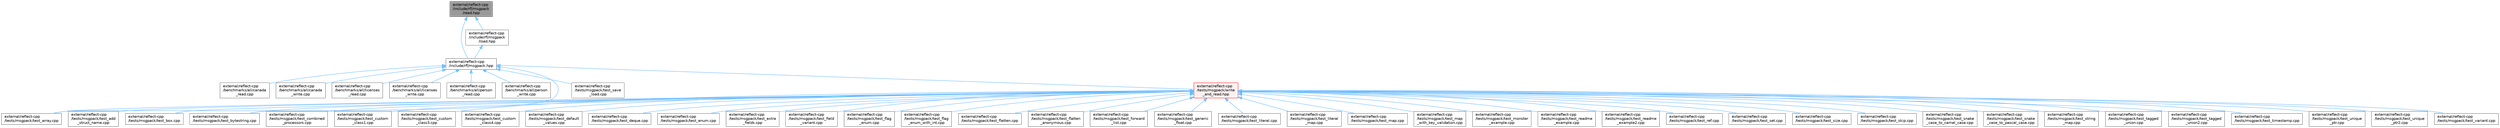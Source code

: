 digraph "external/reflect-cpp/include/rfl/msgpack/read.hpp"
{
 // LATEX_PDF_SIZE
  bgcolor="transparent";
  edge [fontname=Helvetica,fontsize=10,labelfontname=Helvetica,labelfontsize=10];
  node [fontname=Helvetica,fontsize=10,shape=box,height=0.2,width=0.4];
  Node1 [id="Node000001",label="external/reflect-cpp\l/include/rfl/msgpack\l/read.hpp",height=0.2,width=0.4,color="gray40", fillcolor="grey60", style="filled", fontcolor="black",tooltip=" "];
  Node1 -> Node2 [id="edge1_Node000001_Node000002",dir="back",color="steelblue1",style="solid",tooltip=" "];
  Node2 [id="Node000002",label="external/reflect-cpp\l/include/rfl/msgpack.hpp",height=0.2,width=0.4,color="grey40", fillcolor="white", style="filled",URL="$msgpack_8hpp.html",tooltip=" "];
  Node2 -> Node3 [id="edge2_Node000002_Node000003",dir="back",color="steelblue1",style="solid",tooltip=" "];
  Node3 [id="Node000003",label="external/reflect-cpp\l/benchmarks/all/canada\l_read.cpp",height=0.2,width=0.4,color="grey40", fillcolor="white", style="filled",URL="$canada__read_8cpp.html",tooltip=" "];
  Node2 -> Node4 [id="edge3_Node000002_Node000004",dir="back",color="steelblue1",style="solid",tooltip=" "];
  Node4 [id="Node000004",label="external/reflect-cpp\l/benchmarks/all/canada\l_write.cpp",height=0.2,width=0.4,color="grey40", fillcolor="white", style="filled",URL="$canada__write_8cpp.html",tooltip=" "];
  Node2 -> Node5 [id="edge4_Node000002_Node000005",dir="back",color="steelblue1",style="solid",tooltip=" "];
  Node5 [id="Node000005",label="external/reflect-cpp\l/benchmarks/all/licenses\l_read.cpp",height=0.2,width=0.4,color="grey40", fillcolor="white", style="filled",URL="$licenses__read_8cpp.html",tooltip=" "];
  Node2 -> Node6 [id="edge5_Node000002_Node000006",dir="back",color="steelblue1",style="solid",tooltip=" "];
  Node6 [id="Node000006",label="external/reflect-cpp\l/benchmarks/all/licenses\l_write.cpp",height=0.2,width=0.4,color="grey40", fillcolor="white", style="filled",URL="$licenses__write_8cpp.html",tooltip=" "];
  Node2 -> Node7 [id="edge6_Node000002_Node000007",dir="back",color="steelblue1",style="solid",tooltip=" "];
  Node7 [id="Node000007",label="external/reflect-cpp\l/benchmarks/all/person\l_read.cpp",height=0.2,width=0.4,color="grey40", fillcolor="white", style="filled",URL="$person__read_8cpp.html",tooltip=" "];
  Node2 -> Node8 [id="edge7_Node000002_Node000008",dir="back",color="steelblue1",style="solid",tooltip=" "];
  Node8 [id="Node000008",label="external/reflect-cpp\l/benchmarks/all/person\l_write.cpp",height=0.2,width=0.4,color="grey40", fillcolor="white", style="filled",URL="$person__write_8cpp.html",tooltip=" "];
  Node2 -> Node9 [id="edge8_Node000002_Node000009",dir="back",color="steelblue1",style="solid",tooltip=" "];
  Node9 [id="Node000009",label="external/reflect-cpp\l/tests/msgpack/test_array.cpp",height=0.2,width=0.4,color="grey40", fillcolor="white", style="filled",URL="$msgpack_2test__array_8cpp.html",tooltip=" "];
  Node2 -> Node10 [id="edge9_Node000002_Node000010",dir="back",color="steelblue1",style="solid",tooltip=" "];
  Node10 [id="Node000010",label="external/reflect-cpp\l/tests/msgpack/test_save\l_load.cpp",height=0.2,width=0.4,color="grey40", fillcolor="white", style="filled",URL="$msgpack_2test__save__load_8cpp.html",tooltip=" "];
  Node2 -> Node11 [id="edge10_Node000002_Node000011",dir="back",color="steelblue1",style="solid",tooltip=" "];
  Node11 [id="Node000011",label="external/reflect-cpp\l/tests/msgpack/write\l_and_read.hpp",height=0.2,width=0.4,color="red", fillcolor="#FFF0F0", style="filled",URL="$msgpack_2write__and__read_8hpp.html",tooltip=" "];
  Node11 -> Node12 [id="edge11_Node000011_Node000012",dir="back",color="steelblue1",style="solid",tooltip=" "];
  Node12 [id="Node000012",label="external/reflect-cpp\l/tests/msgpack/test_add\l_struct_name.cpp",height=0.2,width=0.4,color="grey40", fillcolor="white", style="filled",URL="$msgpack_2test__add__struct__name_8cpp.html",tooltip=" "];
  Node11 -> Node9 [id="edge12_Node000011_Node000009",dir="back",color="steelblue1",style="solid",tooltip=" "];
  Node11 -> Node13 [id="edge13_Node000011_Node000013",dir="back",color="steelblue1",style="solid",tooltip=" "];
  Node13 [id="Node000013",label="external/reflect-cpp\l/tests/msgpack/test_box.cpp",height=0.2,width=0.4,color="grey40", fillcolor="white", style="filled",URL="$msgpack_2test__box_8cpp.html",tooltip=" "];
  Node11 -> Node14 [id="edge14_Node000011_Node000014",dir="back",color="steelblue1",style="solid",tooltip=" "];
  Node14 [id="Node000014",label="external/reflect-cpp\l/tests/msgpack/test_bytestring.cpp",height=0.2,width=0.4,color="grey40", fillcolor="white", style="filled",URL="$msgpack_2test__bytestring_8cpp.html",tooltip=" "];
  Node11 -> Node15 [id="edge15_Node000011_Node000015",dir="back",color="steelblue1",style="solid",tooltip=" "];
  Node15 [id="Node000015",label="external/reflect-cpp\l/tests/msgpack/test_combined\l_processors.cpp",height=0.2,width=0.4,color="grey40", fillcolor="white", style="filled",URL="$msgpack_2test__combined__processors_8cpp.html",tooltip=" "];
  Node11 -> Node16 [id="edge16_Node000011_Node000016",dir="back",color="steelblue1",style="solid",tooltip=" "];
  Node16 [id="Node000016",label="external/reflect-cpp\l/tests/msgpack/test_custom\l_class1.cpp",height=0.2,width=0.4,color="grey40", fillcolor="white", style="filled",URL="$msgpack_2test__custom__class1_8cpp.html",tooltip=" "];
  Node11 -> Node17 [id="edge17_Node000011_Node000017",dir="back",color="steelblue1",style="solid",tooltip=" "];
  Node17 [id="Node000017",label="external/reflect-cpp\l/tests/msgpack/test_custom\l_class3.cpp",height=0.2,width=0.4,color="grey40", fillcolor="white", style="filled",URL="$msgpack_2test__custom__class3_8cpp.html",tooltip=" "];
  Node11 -> Node18 [id="edge18_Node000011_Node000018",dir="back",color="steelblue1",style="solid",tooltip=" "];
  Node18 [id="Node000018",label="external/reflect-cpp\l/tests/msgpack/test_custom\l_class4.cpp",height=0.2,width=0.4,color="grey40", fillcolor="white", style="filled",URL="$msgpack_2test__custom__class4_8cpp.html",tooltip=" "];
  Node11 -> Node19 [id="edge19_Node000011_Node000019",dir="back",color="steelblue1",style="solid",tooltip=" "];
  Node19 [id="Node000019",label="external/reflect-cpp\l/tests/msgpack/test_default\l_values.cpp",height=0.2,width=0.4,color="grey40", fillcolor="white", style="filled",URL="$msgpack_2test__default__values_8cpp.html",tooltip=" "];
  Node11 -> Node20 [id="edge20_Node000011_Node000020",dir="back",color="steelblue1",style="solid",tooltip=" "];
  Node20 [id="Node000020",label="external/reflect-cpp\l/tests/msgpack/test_deque.cpp",height=0.2,width=0.4,color="grey40", fillcolor="white", style="filled",URL="$msgpack_2test__deque_8cpp.html",tooltip=" "];
  Node11 -> Node21 [id="edge21_Node000011_Node000021",dir="back",color="steelblue1",style="solid",tooltip=" "];
  Node21 [id="Node000021",label="external/reflect-cpp\l/tests/msgpack/test_enum.cpp",height=0.2,width=0.4,color="grey40", fillcolor="white", style="filled",URL="$msgpack_2test__enum_8cpp.html",tooltip=" "];
  Node11 -> Node22 [id="edge22_Node000011_Node000022",dir="back",color="steelblue1",style="solid",tooltip=" "];
  Node22 [id="Node000022",label="external/reflect-cpp\l/tests/msgpack/test_extra\l_fields.cpp",height=0.2,width=0.4,color="grey40", fillcolor="white", style="filled",URL="$msgpack_2test__extra__fields_8cpp.html",tooltip=" "];
  Node11 -> Node23 [id="edge23_Node000011_Node000023",dir="back",color="steelblue1",style="solid",tooltip=" "];
  Node23 [id="Node000023",label="external/reflect-cpp\l/tests/msgpack/test_field\l_variant.cpp",height=0.2,width=0.4,color="grey40", fillcolor="white", style="filled",URL="$msgpack_2test__field__variant_8cpp.html",tooltip=" "];
  Node11 -> Node24 [id="edge24_Node000011_Node000024",dir="back",color="steelblue1",style="solid",tooltip=" "];
  Node24 [id="Node000024",label="external/reflect-cpp\l/tests/msgpack/test_flag\l_enum.cpp",height=0.2,width=0.4,color="grey40", fillcolor="white", style="filled",URL="$msgpack_2test__flag__enum_8cpp.html",tooltip=" "];
  Node11 -> Node25 [id="edge25_Node000011_Node000025",dir="back",color="steelblue1",style="solid",tooltip=" "];
  Node25 [id="Node000025",label="external/reflect-cpp\l/tests/msgpack/test_flag\l_enum_with_int.cpp",height=0.2,width=0.4,color="grey40", fillcolor="white", style="filled",URL="$msgpack_2test__flag__enum__with__int_8cpp.html",tooltip=" "];
  Node11 -> Node26 [id="edge26_Node000011_Node000026",dir="back",color="steelblue1",style="solid",tooltip=" "];
  Node26 [id="Node000026",label="external/reflect-cpp\l/tests/msgpack/test_flatten.cpp",height=0.2,width=0.4,color="grey40", fillcolor="white", style="filled",URL="$msgpack_2test__flatten_8cpp.html",tooltip=" "];
  Node11 -> Node27 [id="edge27_Node000011_Node000027",dir="back",color="steelblue1",style="solid",tooltip=" "];
  Node27 [id="Node000027",label="external/reflect-cpp\l/tests/msgpack/test_flatten\l_anonymous.cpp",height=0.2,width=0.4,color="grey40", fillcolor="white", style="filled",URL="$msgpack_2test__flatten__anonymous_8cpp.html",tooltip=" "];
  Node11 -> Node28 [id="edge28_Node000011_Node000028",dir="back",color="steelblue1",style="solid",tooltip=" "];
  Node28 [id="Node000028",label="external/reflect-cpp\l/tests/msgpack/test_forward\l_list.cpp",height=0.2,width=0.4,color="grey40", fillcolor="white", style="filled",URL="$msgpack_2test__forward__list_8cpp.html",tooltip=" "];
  Node11 -> Node29 [id="edge29_Node000011_Node000029",dir="back",color="steelblue1",style="solid",tooltip=" "];
  Node29 [id="Node000029",label="external/reflect-cpp\l/tests/msgpack/test_generic\l_float.cpp",height=0.2,width=0.4,color="grey40", fillcolor="white", style="filled",URL="$test__generic__float_8cpp.html",tooltip=" "];
  Node11 -> Node30 [id="edge30_Node000011_Node000030",dir="back",color="steelblue1",style="solid",tooltip=" "];
  Node30 [id="Node000030",label="external/reflect-cpp\l/tests/msgpack/test_literal.cpp",height=0.2,width=0.4,color="grey40", fillcolor="white", style="filled",URL="$msgpack_2test__literal_8cpp.html",tooltip=" "];
  Node11 -> Node31 [id="edge31_Node000011_Node000031",dir="back",color="steelblue1",style="solid",tooltip=" "];
  Node31 [id="Node000031",label="external/reflect-cpp\l/tests/msgpack/test_literal\l_map.cpp",height=0.2,width=0.4,color="grey40", fillcolor="white", style="filled",URL="$msgpack_2test__literal__map_8cpp.html",tooltip=" "];
  Node11 -> Node32 [id="edge32_Node000011_Node000032",dir="back",color="steelblue1",style="solid",tooltip=" "];
  Node32 [id="Node000032",label="external/reflect-cpp\l/tests/msgpack/test_map.cpp",height=0.2,width=0.4,color="grey40", fillcolor="white", style="filled",URL="$msgpack_2test__map_8cpp.html",tooltip=" "];
  Node11 -> Node33 [id="edge33_Node000011_Node000033",dir="back",color="steelblue1",style="solid",tooltip=" "];
  Node33 [id="Node000033",label="external/reflect-cpp\l/tests/msgpack/test_map\l_with_key_validation.cpp",height=0.2,width=0.4,color="grey40", fillcolor="white", style="filled",URL="$msgpack_2test__map__with__key__validation_8cpp.html",tooltip=" "];
  Node11 -> Node34 [id="edge34_Node000011_Node000034",dir="back",color="steelblue1",style="solid",tooltip=" "];
  Node34 [id="Node000034",label="external/reflect-cpp\l/tests/msgpack/test_monster\l_example.cpp",height=0.2,width=0.4,color="grey40", fillcolor="white", style="filled",URL="$msgpack_2test__monster__example_8cpp.html",tooltip=" "];
  Node11 -> Node35 [id="edge35_Node000011_Node000035",dir="back",color="steelblue1",style="solid",tooltip=" "];
  Node35 [id="Node000035",label="external/reflect-cpp\l/tests/msgpack/test_readme\l_example.cpp",height=0.2,width=0.4,color="grey40", fillcolor="white", style="filled",URL="$msgpack_2test__readme__example_8cpp.html",tooltip=" "];
  Node11 -> Node36 [id="edge36_Node000011_Node000036",dir="back",color="steelblue1",style="solid",tooltip=" "];
  Node36 [id="Node000036",label="external/reflect-cpp\l/tests/msgpack/test_readme\l_example2.cpp",height=0.2,width=0.4,color="grey40", fillcolor="white", style="filled",URL="$msgpack_2test__readme__example2_8cpp.html",tooltip=" "];
  Node11 -> Node37 [id="edge37_Node000011_Node000037",dir="back",color="steelblue1",style="solid",tooltip=" "];
  Node37 [id="Node000037",label="external/reflect-cpp\l/tests/msgpack/test_ref.cpp",height=0.2,width=0.4,color="grey40", fillcolor="white", style="filled",URL="$msgpack_2test__ref_8cpp.html",tooltip=" "];
  Node11 -> Node38 [id="edge38_Node000011_Node000038",dir="back",color="steelblue1",style="solid",tooltip=" "];
  Node38 [id="Node000038",label="external/reflect-cpp\l/tests/msgpack/test_set.cpp",height=0.2,width=0.4,color="grey40", fillcolor="white", style="filled",URL="$msgpack_2test__set_8cpp.html",tooltip=" "];
  Node11 -> Node39 [id="edge39_Node000011_Node000039",dir="back",color="steelblue1",style="solid",tooltip=" "];
  Node39 [id="Node000039",label="external/reflect-cpp\l/tests/msgpack/test_size.cpp",height=0.2,width=0.4,color="grey40", fillcolor="white", style="filled",URL="$msgpack_2test__size_8cpp.html",tooltip=" "];
  Node11 -> Node40 [id="edge40_Node000011_Node000040",dir="back",color="steelblue1",style="solid",tooltip=" "];
  Node40 [id="Node000040",label="external/reflect-cpp\l/tests/msgpack/test_skip.cpp",height=0.2,width=0.4,color="grey40", fillcolor="white", style="filled",URL="$msgpack_2test__skip_8cpp.html",tooltip=" "];
  Node11 -> Node41 [id="edge41_Node000011_Node000041",dir="back",color="steelblue1",style="solid",tooltip=" "];
  Node41 [id="Node000041",label="external/reflect-cpp\l/tests/msgpack/test_snake\l_case_to_camel_case.cpp",height=0.2,width=0.4,color="grey40", fillcolor="white", style="filled",URL="$msgpack_2test__snake__case__to__camel__case_8cpp.html",tooltip=" "];
  Node11 -> Node42 [id="edge42_Node000011_Node000042",dir="back",color="steelblue1",style="solid",tooltip=" "];
  Node42 [id="Node000042",label="external/reflect-cpp\l/tests/msgpack/test_snake\l_case_to_pascal_case.cpp",height=0.2,width=0.4,color="grey40", fillcolor="white", style="filled",URL="$msgpack_2test__snake__case__to__pascal__case_8cpp.html",tooltip=" "];
  Node11 -> Node43 [id="edge43_Node000011_Node000043",dir="back",color="steelblue1",style="solid",tooltip=" "];
  Node43 [id="Node000043",label="external/reflect-cpp\l/tests/msgpack/test_string\l_map.cpp",height=0.2,width=0.4,color="grey40", fillcolor="white", style="filled",URL="$msgpack_2test__string__map_8cpp.html",tooltip=" "];
  Node11 -> Node44 [id="edge44_Node000011_Node000044",dir="back",color="steelblue1",style="solid",tooltip=" "];
  Node44 [id="Node000044",label="external/reflect-cpp\l/tests/msgpack/test_tagged\l_union.cpp",height=0.2,width=0.4,color="grey40", fillcolor="white", style="filled",URL="$msgpack_2test__tagged__union_8cpp.html",tooltip=" "];
  Node11 -> Node45 [id="edge45_Node000011_Node000045",dir="back",color="steelblue1",style="solid",tooltip=" "];
  Node45 [id="Node000045",label="external/reflect-cpp\l/tests/msgpack/test_tagged\l_union2.cpp",height=0.2,width=0.4,color="grey40", fillcolor="white", style="filled",URL="$msgpack_2test__tagged__union2_8cpp.html",tooltip=" "];
  Node11 -> Node46 [id="edge46_Node000011_Node000046",dir="back",color="steelblue1",style="solid",tooltip=" "];
  Node46 [id="Node000046",label="external/reflect-cpp\l/tests/msgpack/test_timestamp.cpp",height=0.2,width=0.4,color="grey40", fillcolor="white", style="filled",URL="$msgpack_2test__timestamp_8cpp.html",tooltip=" "];
  Node11 -> Node47 [id="edge47_Node000011_Node000047",dir="back",color="steelblue1",style="solid",tooltip=" "];
  Node47 [id="Node000047",label="external/reflect-cpp\l/tests/msgpack/test_unique\l_ptr.cpp",height=0.2,width=0.4,color="grey40", fillcolor="white", style="filled",URL="$msgpack_2test__unique__ptr_8cpp.html",tooltip=" "];
  Node11 -> Node48 [id="edge48_Node000011_Node000048",dir="back",color="steelblue1",style="solid",tooltip=" "];
  Node48 [id="Node000048",label="external/reflect-cpp\l/tests/msgpack/test_unique\l_ptr2.cpp",height=0.2,width=0.4,color="grey40", fillcolor="white", style="filled",URL="$msgpack_2test__unique__ptr2_8cpp.html",tooltip=" "];
  Node11 -> Node49 [id="edge49_Node000011_Node000049",dir="back",color="steelblue1",style="solid",tooltip=" "];
  Node49 [id="Node000049",label="external/reflect-cpp\l/tests/msgpack/test_variant.cpp",height=0.2,width=0.4,color="grey40", fillcolor="white", style="filled",URL="$msgpack_2test__variant_8cpp.html",tooltip=" "];
  Node1 -> Node51 [id="edge50_Node000001_Node000051",dir="back",color="steelblue1",style="solid",tooltip=" "];
  Node51 [id="Node000051",label="external/reflect-cpp\l/include/rfl/msgpack\l/load.hpp",height=0.2,width=0.4,color="grey40", fillcolor="white", style="filled",URL="$msgpack_2load_8hpp.html",tooltip=" "];
  Node51 -> Node2 [id="edge51_Node000051_Node000002",dir="back",color="steelblue1",style="solid",tooltip=" "];
}
